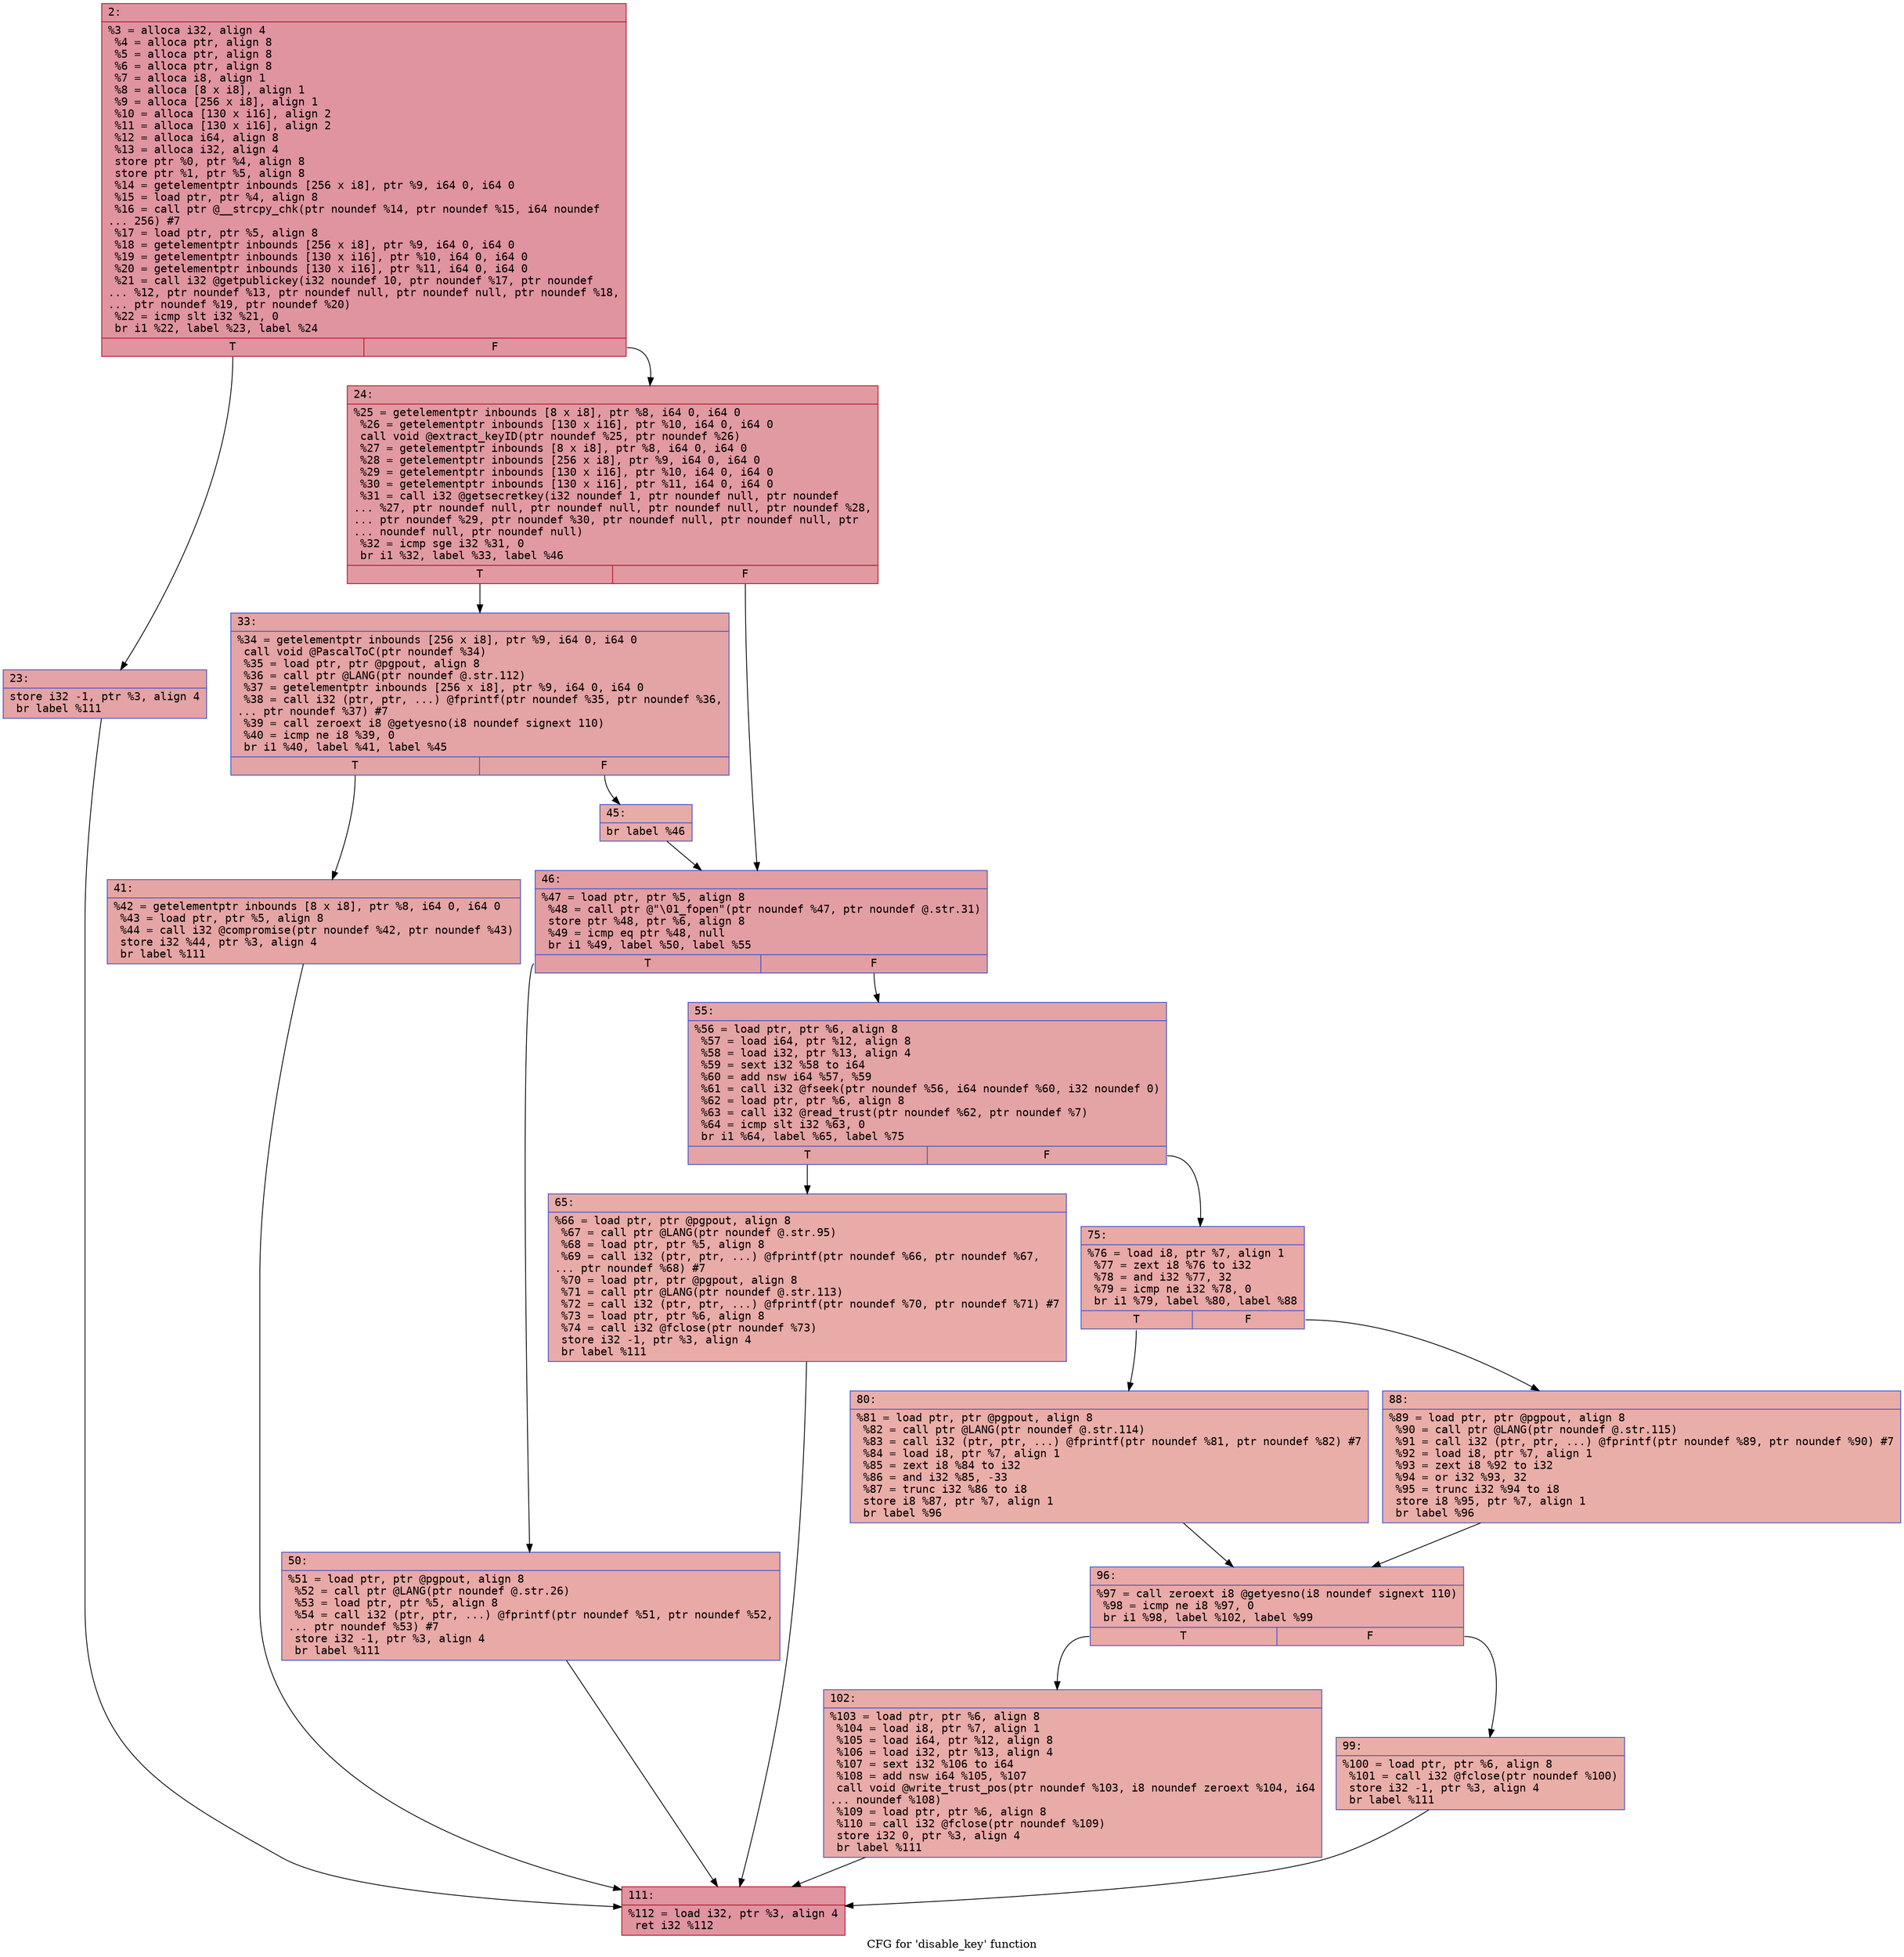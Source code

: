 digraph "CFG for 'disable_key' function" {
	label="CFG for 'disable_key' function";

	Node0x6000011e2d50 [shape=record,color="#b70d28ff", style=filled, fillcolor="#b70d2870" fontname="Courier",label="{2:\l|  %3 = alloca i32, align 4\l  %4 = alloca ptr, align 8\l  %5 = alloca ptr, align 8\l  %6 = alloca ptr, align 8\l  %7 = alloca i8, align 1\l  %8 = alloca [8 x i8], align 1\l  %9 = alloca [256 x i8], align 1\l  %10 = alloca [130 x i16], align 2\l  %11 = alloca [130 x i16], align 2\l  %12 = alloca i64, align 8\l  %13 = alloca i32, align 4\l  store ptr %0, ptr %4, align 8\l  store ptr %1, ptr %5, align 8\l  %14 = getelementptr inbounds [256 x i8], ptr %9, i64 0, i64 0\l  %15 = load ptr, ptr %4, align 8\l  %16 = call ptr @__strcpy_chk(ptr noundef %14, ptr noundef %15, i64 noundef\l... 256) #7\l  %17 = load ptr, ptr %5, align 8\l  %18 = getelementptr inbounds [256 x i8], ptr %9, i64 0, i64 0\l  %19 = getelementptr inbounds [130 x i16], ptr %10, i64 0, i64 0\l  %20 = getelementptr inbounds [130 x i16], ptr %11, i64 0, i64 0\l  %21 = call i32 @getpublickey(i32 noundef 10, ptr noundef %17, ptr noundef\l... %12, ptr noundef %13, ptr noundef null, ptr noundef null, ptr noundef %18,\l... ptr noundef %19, ptr noundef %20)\l  %22 = icmp slt i32 %21, 0\l  br i1 %22, label %23, label %24\l|{<s0>T|<s1>F}}"];
	Node0x6000011e2d50:s0 -> Node0x6000011e2da0[tooltip="2 -> 23\nProbability 37.50%" ];
	Node0x6000011e2d50:s1 -> Node0x6000011e2df0[tooltip="2 -> 24\nProbability 62.50%" ];
	Node0x6000011e2da0 [shape=record,color="#3d50c3ff", style=filled, fillcolor="#c32e3170" fontname="Courier",label="{23:\l|  store i32 -1, ptr %3, align 4\l  br label %111\l}"];
	Node0x6000011e2da0 -> Node0x6000011e3250[tooltip="23 -> 111\nProbability 100.00%" ];
	Node0x6000011e2df0 [shape=record,color="#b70d28ff", style=filled, fillcolor="#bb1b2c70" fontname="Courier",label="{24:\l|  %25 = getelementptr inbounds [8 x i8], ptr %8, i64 0, i64 0\l  %26 = getelementptr inbounds [130 x i16], ptr %10, i64 0, i64 0\l  call void @extract_keyID(ptr noundef %25, ptr noundef %26)\l  %27 = getelementptr inbounds [8 x i8], ptr %8, i64 0, i64 0\l  %28 = getelementptr inbounds [256 x i8], ptr %9, i64 0, i64 0\l  %29 = getelementptr inbounds [130 x i16], ptr %10, i64 0, i64 0\l  %30 = getelementptr inbounds [130 x i16], ptr %11, i64 0, i64 0\l  %31 = call i32 @getsecretkey(i32 noundef 1, ptr noundef null, ptr noundef\l... %27, ptr noundef null, ptr noundef null, ptr noundef null, ptr noundef %28,\l... ptr noundef %29, ptr noundef %30, ptr noundef null, ptr noundef null, ptr\l... noundef null, ptr noundef null)\l  %32 = icmp sge i32 %31, 0\l  br i1 %32, label %33, label %46\l|{<s0>T|<s1>F}}"];
	Node0x6000011e2df0:s0 -> Node0x6000011e2e40[tooltip="24 -> 33\nProbability 50.00%" ];
	Node0x6000011e2df0:s1 -> Node0x6000011e2f30[tooltip="24 -> 46\nProbability 50.00%" ];
	Node0x6000011e2e40 [shape=record,color="#3d50c3ff", style=filled, fillcolor="#c32e3170" fontname="Courier",label="{33:\l|  %34 = getelementptr inbounds [256 x i8], ptr %9, i64 0, i64 0\l  call void @PascalToC(ptr noundef %34)\l  %35 = load ptr, ptr @pgpout, align 8\l  %36 = call ptr @LANG(ptr noundef @.str.112)\l  %37 = getelementptr inbounds [256 x i8], ptr %9, i64 0, i64 0\l  %38 = call i32 (ptr, ptr, ...) @fprintf(ptr noundef %35, ptr noundef %36,\l... ptr noundef %37) #7\l  %39 = call zeroext i8 @getyesno(i8 noundef signext 110)\l  %40 = icmp ne i8 %39, 0\l  br i1 %40, label %41, label %45\l|{<s0>T|<s1>F}}"];
	Node0x6000011e2e40:s0 -> Node0x6000011e2e90[tooltip="33 -> 41\nProbability 62.50%" ];
	Node0x6000011e2e40:s1 -> Node0x6000011e2ee0[tooltip="33 -> 45\nProbability 37.50%" ];
	Node0x6000011e2e90 [shape=record,color="#3d50c3ff", style=filled, fillcolor="#c5333470" fontname="Courier",label="{41:\l|  %42 = getelementptr inbounds [8 x i8], ptr %8, i64 0, i64 0\l  %43 = load ptr, ptr %5, align 8\l  %44 = call i32 @compromise(ptr noundef %42, ptr noundef %43)\l  store i32 %44, ptr %3, align 4\l  br label %111\l}"];
	Node0x6000011e2e90 -> Node0x6000011e3250[tooltip="41 -> 111\nProbability 100.00%" ];
	Node0x6000011e2ee0 [shape=record,color="#3d50c3ff", style=filled, fillcolor="#cc403a70" fontname="Courier",label="{45:\l|  br label %46\l}"];
	Node0x6000011e2ee0 -> Node0x6000011e2f30[tooltip="45 -> 46\nProbability 100.00%" ];
	Node0x6000011e2f30 [shape=record,color="#3d50c3ff", style=filled, fillcolor="#be242e70" fontname="Courier",label="{46:\l|  %47 = load ptr, ptr %5, align 8\l  %48 = call ptr @\"\\01_fopen\"(ptr noundef %47, ptr noundef @.str.31)\l  store ptr %48, ptr %6, align 8\l  %49 = icmp eq ptr %48, null\l  br i1 %49, label %50, label %55\l|{<s0>T|<s1>F}}"];
	Node0x6000011e2f30:s0 -> Node0x6000011e2f80[tooltip="46 -> 50\nProbability 37.50%" ];
	Node0x6000011e2f30:s1 -> Node0x6000011e2fd0[tooltip="46 -> 55\nProbability 62.50%" ];
	Node0x6000011e2f80 [shape=record,color="#3d50c3ff", style=filled, fillcolor="#ca3b3770" fontname="Courier",label="{50:\l|  %51 = load ptr, ptr @pgpout, align 8\l  %52 = call ptr @LANG(ptr noundef @.str.26)\l  %53 = load ptr, ptr %5, align 8\l  %54 = call i32 (ptr, ptr, ...) @fprintf(ptr noundef %51, ptr noundef %52,\l... ptr noundef %53) #7\l  store i32 -1, ptr %3, align 4\l  br label %111\l}"];
	Node0x6000011e2f80 -> Node0x6000011e3250[tooltip="50 -> 111\nProbability 100.00%" ];
	Node0x6000011e2fd0 [shape=record,color="#3d50c3ff", style=filled, fillcolor="#c32e3170" fontname="Courier",label="{55:\l|  %56 = load ptr, ptr %6, align 8\l  %57 = load i64, ptr %12, align 8\l  %58 = load i32, ptr %13, align 4\l  %59 = sext i32 %58 to i64\l  %60 = add nsw i64 %57, %59\l  %61 = call i32 @fseek(ptr noundef %56, i64 noundef %60, i32 noundef 0)\l  %62 = load ptr, ptr %6, align 8\l  %63 = call i32 @read_trust(ptr noundef %62, ptr noundef %7)\l  %64 = icmp slt i32 %63, 0\l  br i1 %64, label %65, label %75\l|{<s0>T|<s1>F}}"];
	Node0x6000011e2fd0:s0 -> Node0x6000011e3020[tooltip="55 -> 65\nProbability 37.50%" ];
	Node0x6000011e2fd0:s1 -> Node0x6000011e3070[tooltip="55 -> 75\nProbability 62.50%" ];
	Node0x6000011e3020 [shape=record,color="#3d50c3ff", style=filled, fillcolor="#cc403a70" fontname="Courier",label="{65:\l|  %66 = load ptr, ptr @pgpout, align 8\l  %67 = call ptr @LANG(ptr noundef @.str.95)\l  %68 = load ptr, ptr %5, align 8\l  %69 = call i32 (ptr, ptr, ...) @fprintf(ptr noundef %66, ptr noundef %67,\l... ptr noundef %68) #7\l  %70 = load ptr, ptr @pgpout, align 8\l  %71 = call ptr @LANG(ptr noundef @.str.113)\l  %72 = call i32 (ptr, ptr, ...) @fprintf(ptr noundef %70, ptr noundef %71) #7\l  %73 = load ptr, ptr %6, align 8\l  %74 = call i32 @fclose(ptr noundef %73)\l  store i32 -1, ptr %3, align 4\l  br label %111\l}"];
	Node0x6000011e3020 -> Node0x6000011e3250[tooltip="65 -> 111\nProbability 100.00%" ];
	Node0x6000011e3070 [shape=record,color="#3d50c3ff", style=filled, fillcolor="#ca3b3770" fontname="Courier",label="{75:\l|  %76 = load i8, ptr %7, align 1\l  %77 = zext i8 %76 to i32\l  %78 = and i32 %77, 32\l  %79 = icmp ne i32 %78, 0\l  br i1 %79, label %80, label %88\l|{<s0>T|<s1>F}}"];
	Node0x6000011e3070:s0 -> Node0x6000011e30c0[tooltip="75 -> 80\nProbability 50.00%" ];
	Node0x6000011e3070:s1 -> Node0x6000011e3110[tooltip="75 -> 88\nProbability 50.00%" ];
	Node0x6000011e30c0 [shape=record,color="#3d50c3ff", style=filled, fillcolor="#d0473d70" fontname="Courier",label="{80:\l|  %81 = load ptr, ptr @pgpout, align 8\l  %82 = call ptr @LANG(ptr noundef @.str.114)\l  %83 = call i32 (ptr, ptr, ...) @fprintf(ptr noundef %81, ptr noundef %82) #7\l  %84 = load i8, ptr %7, align 1\l  %85 = zext i8 %84 to i32\l  %86 = and i32 %85, -33\l  %87 = trunc i32 %86 to i8\l  store i8 %87, ptr %7, align 1\l  br label %96\l}"];
	Node0x6000011e30c0 -> Node0x6000011e3160[tooltip="80 -> 96\nProbability 100.00%" ];
	Node0x6000011e3110 [shape=record,color="#3d50c3ff", style=filled, fillcolor="#d0473d70" fontname="Courier",label="{88:\l|  %89 = load ptr, ptr @pgpout, align 8\l  %90 = call ptr @LANG(ptr noundef @.str.115)\l  %91 = call i32 (ptr, ptr, ...) @fprintf(ptr noundef %89, ptr noundef %90) #7\l  %92 = load i8, ptr %7, align 1\l  %93 = zext i8 %92 to i32\l  %94 = or i32 %93, 32\l  %95 = trunc i32 %94 to i8\l  store i8 %95, ptr %7, align 1\l  br label %96\l}"];
	Node0x6000011e3110 -> Node0x6000011e3160[tooltip="88 -> 96\nProbability 100.00%" ];
	Node0x6000011e3160 [shape=record,color="#3d50c3ff", style=filled, fillcolor="#ca3b3770" fontname="Courier",label="{96:\l|  %97 = call zeroext i8 @getyesno(i8 noundef signext 110)\l  %98 = icmp ne i8 %97, 0\l  br i1 %98, label %102, label %99\l|{<s0>T|<s1>F}}"];
	Node0x6000011e3160:s0 -> Node0x6000011e3200[tooltip="96 -> 102\nProbability 62.50%" ];
	Node0x6000011e3160:s1 -> Node0x6000011e31b0[tooltip="96 -> 99\nProbability 37.50%" ];
	Node0x6000011e31b0 [shape=record,color="#3d50c3ff", style=filled, fillcolor="#d0473d70" fontname="Courier",label="{99:\l|  %100 = load ptr, ptr %6, align 8\l  %101 = call i32 @fclose(ptr noundef %100)\l  store i32 -1, ptr %3, align 4\l  br label %111\l}"];
	Node0x6000011e31b0 -> Node0x6000011e3250[tooltip="99 -> 111\nProbability 100.00%" ];
	Node0x6000011e3200 [shape=record,color="#3d50c3ff", style=filled, fillcolor="#cc403a70" fontname="Courier",label="{102:\l|  %103 = load ptr, ptr %6, align 8\l  %104 = load i8, ptr %7, align 1\l  %105 = load i64, ptr %12, align 8\l  %106 = load i32, ptr %13, align 4\l  %107 = sext i32 %106 to i64\l  %108 = add nsw i64 %105, %107\l  call void @write_trust_pos(ptr noundef %103, i8 noundef zeroext %104, i64\l... noundef %108)\l  %109 = load ptr, ptr %6, align 8\l  %110 = call i32 @fclose(ptr noundef %109)\l  store i32 0, ptr %3, align 4\l  br label %111\l}"];
	Node0x6000011e3200 -> Node0x6000011e3250[tooltip="102 -> 111\nProbability 100.00%" ];
	Node0x6000011e3250 [shape=record,color="#b70d28ff", style=filled, fillcolor="#b70d2870" fontname="Courier",label="{111:\l|  %112 = load i32, ptr %3, align 4\l  ret i32 %112\l}"];
}
